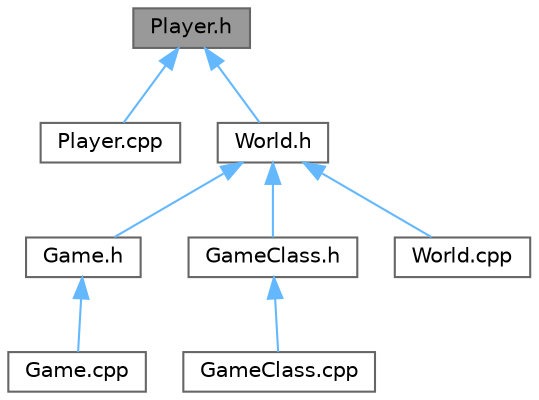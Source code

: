 digraph "Player.h"
{
 // LATEX_PDF_SIZE
  bgcolor="transparent";
  edge [fontname=Helvetica,fontsize=10,labelfontname=Helvetica,labelfontsize=10];
  node [fontname=Helvetica,fontsize=10,shape=box,height=0.2,width=0.4];
  Node1 [label="Player.h",height=0.2,width=0.4,color="gray40", fillcolor="grey60", style="filled", fontcolor="black",tooltip=" "];
  Node1 -> Node2 [dir="back",color="steelblue1",style="solid"];
  Node2 [label="Player.cpp",height=0.2,width=0.4,color="grey40", fillcolor="white", style="filled",URL="$_player_8cpp.html",tooltip=" "];
  Node1 -> Node3 [dir="back",color="steelblue1",style="solid"];
  Node3 [label="World.h",height=0.2,width=0.4,color="grey40", fillcolor="white", style="filled",URL="$_world_8h.html",tooltip=" "];
  Node3 -> Node4 [dir="back",color="steelblue1",style="solid"];
  Node4 [label="Game.h",height=0.2,width=0.4,color="grey40", fillcolor="white", style="filled",URL="$_game_8h.html",tooltip=" "];
  Node4 -> Node5 [dir="back",color="steelblue1",style="solid"];
  Node5 [label="Game.cpp",height=0.2,width=0.4,color="grey40", fillcolor="white", style="filled",URL="$_game_8cpp.html",tooltip=" "];
  Node3 -> Node6 [dir="back",color="steelblue1",style="solid"];
  Node6 [label="GameClass.h",height=0.2,width=0.4,color="grey40", fillcolor="white", style="filled",URL="$_game_class_8h.html",tooltip=" "];
  Node6 -> Node7 [dir="back",color="steelblue1",style="solid"];
  Node7 [label="GameClass.cpp",height=0.2,width=0.4,color="grey40", fillcolor="white", style="filled",URL="$_game_class_8cpp.html",tooltip=" "];
  Node3 -> Node8 [dir="back",color="steelblue1",style="solid"];
  Node8 [label="World.cpp",height=0.2,width=0.4,color="grey40", fillcolor="white", style="filled",URL="$_world_8cpp.html",tooltip=" "];
}
